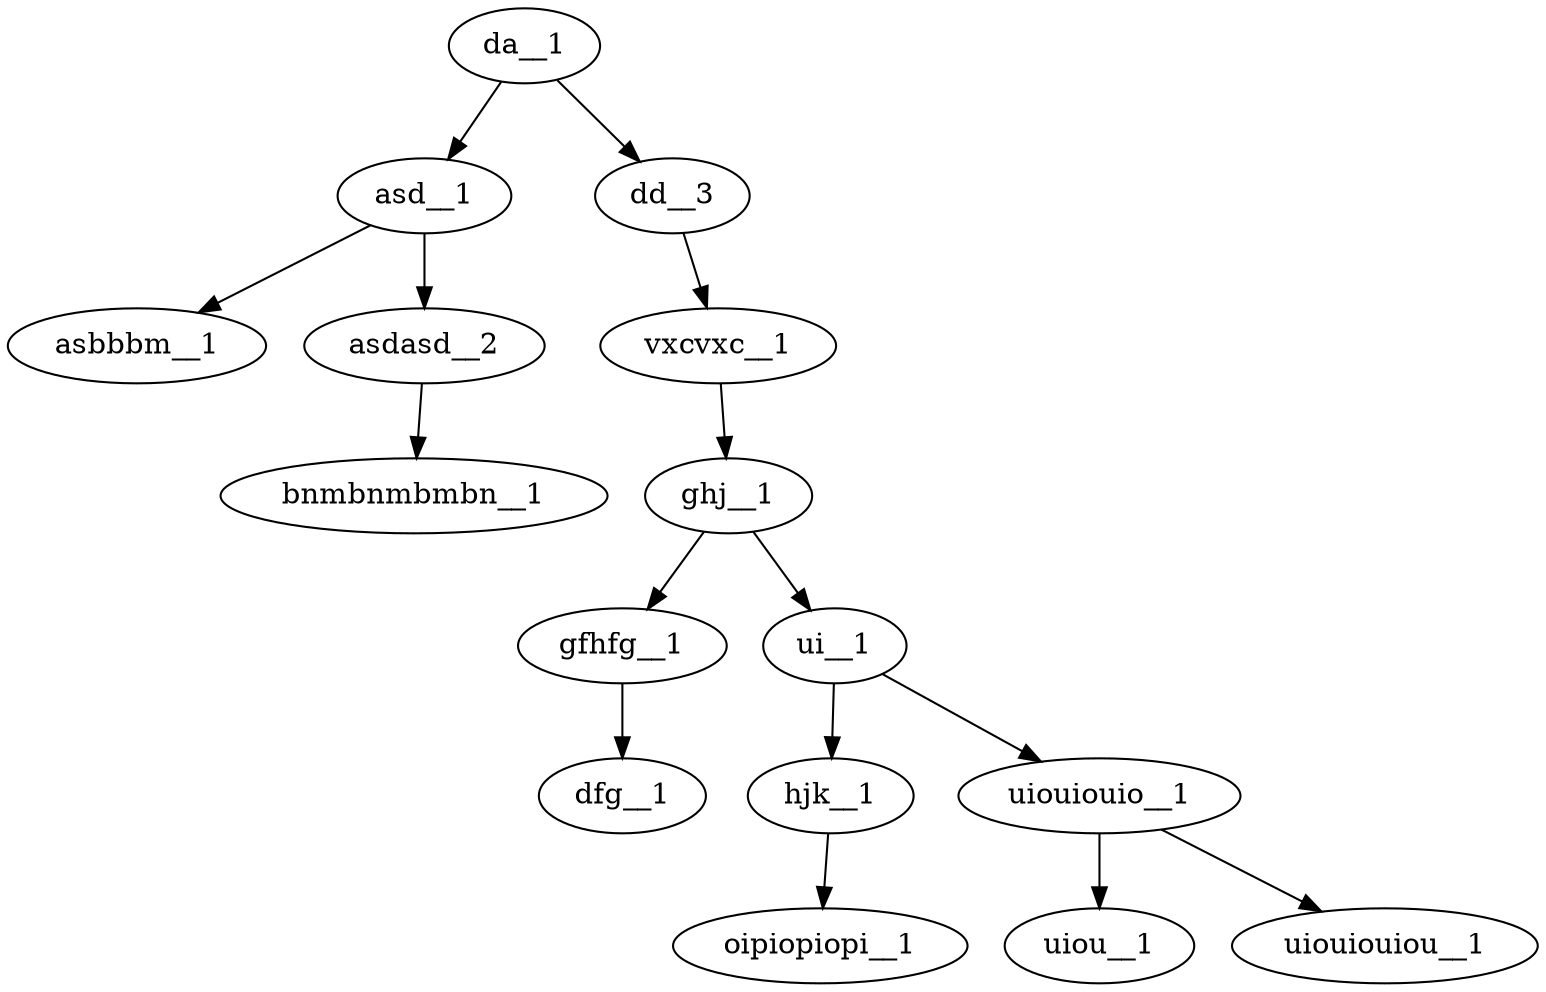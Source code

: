 digraph tree {
da__1;
da__1 -> asd__1;
da__1 -> dd__3;
dd__3;
dd__3 -> vxcvxc__1;
vxcvxc__1;
vxcvxc__1 -> ghj__1;
ghj__1;
ghj__1 -> gfhfg__1;
ghj__1 -> ui__1;
ui__1;
ui__1 -> hjk__1;
ui__1 -> uiouiouio__1;
uiouiouio__1;
uiouiouio__1 -> uiou__1;
uiouiouio__1 -> uiouiouiou__1;
uiouiouiou__1;
uiou__1;
hjk__1;
hjk__1 -> oipiopiopi__1;
oipiopiopi__1;
gfhfg__1;
gfhfg__1 -> dfg__1;
dfg__1;
asd__1;
asd__1 -> asbbbm__1;
asd__1 -> asdasd__2;
asdasd__2;
asdasd__2 -> bnmbnmbmbn__1;
bnmbnmbmbn__1;
asbbbm__1;
}
